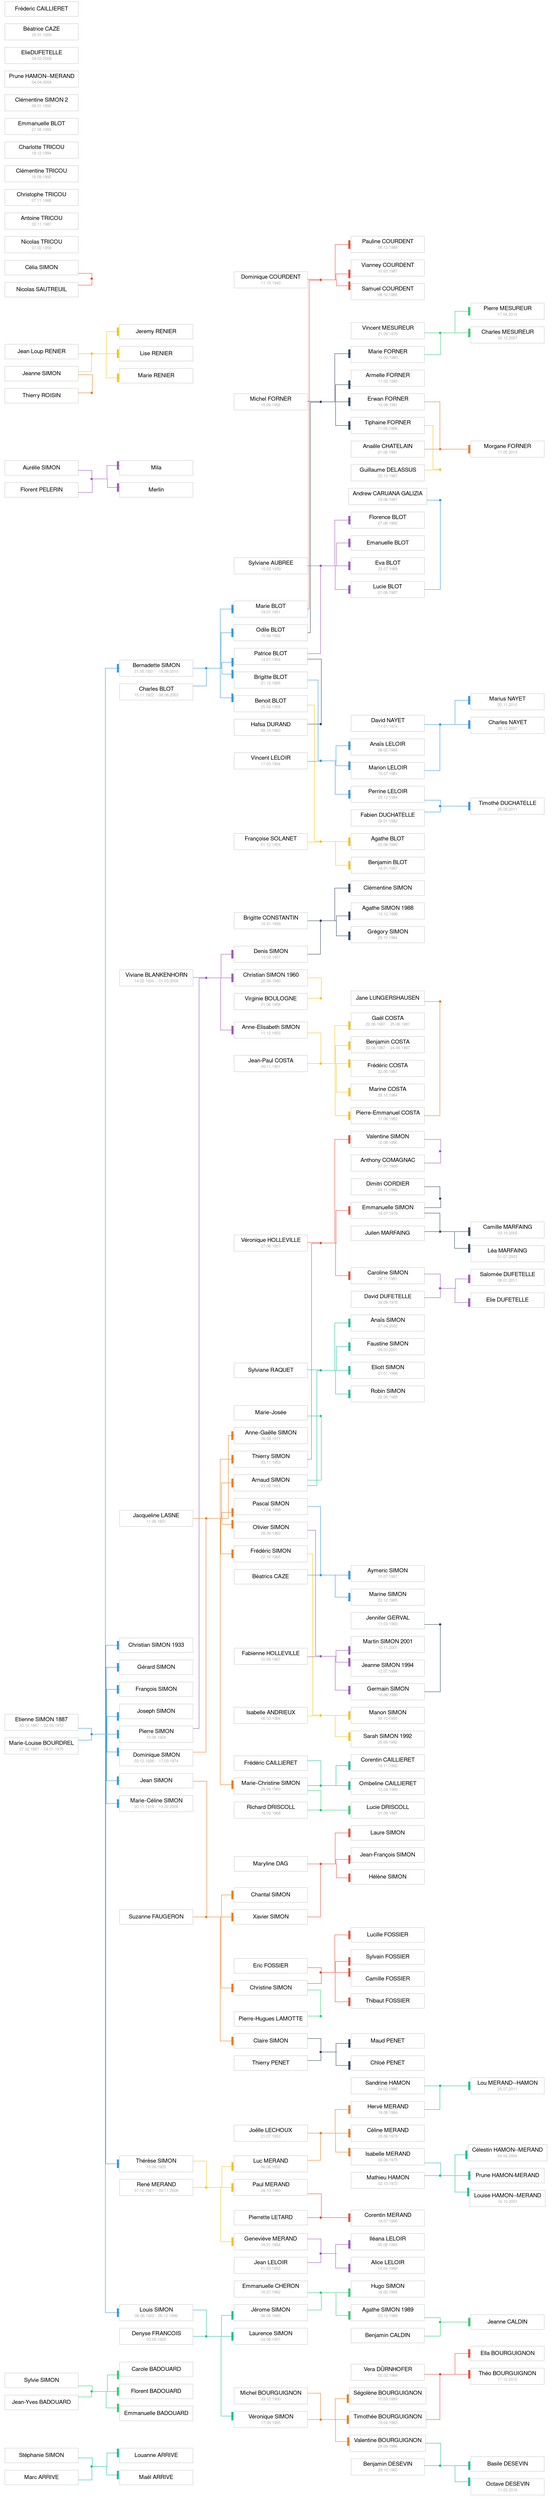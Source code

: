 digraph G {
  edge [
    dir="none"
    color="#cccccc"
  ]
  
  node [
    shape="box"
    style="filled"
    fontname="Helvetica, Arial, sans-serif"
    width=2.5
    fillcolor="white"
    color="#cccccc"
  ]
  
  rankdir="LR"
  ranksep=0.4
  splines="ortho"
  
  subgraph cluster_family_0 {
    label=""
    style="invis"
    margin=0
    
    # Family [Stéphanie SIMON, Marc ARRIVE] -> [Maël ARRIVE, Louanne ARRIVE]
    # -------------------------------------------------------------------------
    
    union_0 [
      fillcolor="#1abc9c"
      shape="circle"
      style="filled"
      penwidth=1
      color="white"
      label=""
      height=0.1
      width=0.1
    ]
    
    {"Stéphanie SIMON", "Marc ARRIVE"} -> union_0 [
      color="#1abc9c"
      weight=2
    ]
    union_0 -> siblings_0 [
      color="#1abc9c"
      weight=3
    ]
    siblings_0 [
      fillcolor="#1abc9c"
      shape="box"
      style="filled"
      label=""
      height=0.005
      penwidth=0
      width=0.1
    ]
    siblings_0 -> {"Maël ARRIVE", "Louanne ARRIVE"} [
      color="#1abc9c"
      dir="forward"
      arrowhead="tee"
      arrowsize=2
      weight=2
    ]
  }
  
  subgraph cluster_family_1 {
    label=""
    style="invis"
    margin=0
    
    # Family [Sylvie SIMON, Jean-Yves BADOUARD] -> [Emmanuelle BADOUARD, Florent BADOUARD, Carole BADOUARD]
    # -------------------------------------------------------------------------
    
    union_1 [
      fillcolor="#2ecc71"
      shape="circle"
      style="filled"
      penwidth=1
      color="white"
      label=""
      height=0.1
      width=0.1
    ]
    
    {"Sylvie SIMON", "Jean-Yves BADOUARD"} -> union_1 [
      color="#2ecc71"
      weight=2
    ]
    union_1 -> siblings_1 [
      color="#2ecc71"
      weight=3
    ]
    siblings_1 [
      fillcolor="#2ecc71"
      shape="box"
      style="filled"
      label=""
      height=0.005
      penwidth=0
      width=0.1
    ]
    siblings_1 -> {"Emmanuelle BADOUARD", "Florent BADOUARD", "Carole BADOUARD"} [
      color="#2ecc71"
      dir="forward"
      arrowhead="tee"
      arrowsize=2
      weight=2
    ]
  }
  
  subgraph cluster_family_2 {
    label=""
    style="invis"
    margin=0
    
    # Family [Bernadette SIMON, Charles BLOT] -> [Marie BLOT, Odile BLOT, Patrice BLOT, Brigitte BLOT, Benoit BLOT]
    # -------------------------------------------------------------------------
    
    union_2 [
      fillcolor="#3498db"
      shape="circle"
      style="filled"
      penwidth=1
      color="white"
      label=""
      height=0.1
      width=0.1
    ]
    
    {"Bernadette SIMON", "Charles BLOT"} -> union_2 [
      color="#3498db"
      weight=2
    ]
    union_2 -> siblings_2 [
      color="#3498db"
      weight=3
    ]
    siblings_2 [
      fillcolor="#3498db"
      shape="box"
      style="filled"
      label=""
      height=0.005
      penwidth=0
      width=0.1
    ]
    siblings_2 -> {"Marie BLOT", "Odile BLOT", "Patrice BLOT", "Brigitte BLOT", "Benoit BLOT"} [
      color="#3498db"
      dir="forward"
      arrowhead="tee"
      arrowsize=2
      weight=2
    ]
  }
  
  subgraph cluster_family_3 {
    label=""
    style="invis"
    margin=0
    
    # Family [Patrice BLOT, Sylviane AUBREE] -> [Lucie BLOT, Eva BLOT, Emanuelle BLOT, Florence BLOT]
    # -------------------------------------------------------------------------
    
    union_3 [
      fillcolor="#9b59b6"
      shape="circle"
      style="filled"
      penwidth=1
      color="white"
      label=""
      height=0.1
      width=0.1
    ]
    
    {"Patrice BLOT", "Sylviane AUBREE"} -> union_3 [
      color="#9b59b6"
      weight=2
    ]
    union_3 -> siblings_3 [
      color="#9b59b6"
      weight=3
    ]
    siblings_3 [
      fillcolor="#9b59b6"
      shape="box"
      style="filled"
      label=""
      height=0.005
      penwidth=0
      width=0.1
    ]
    siblings_3 -> {"Lucie BLOT", "Eva BLOT", "Emanuelle BLOT", "Florence BLOT"} [
      color="#9b59b6"
      dir="forward"
      arrowhead="tee"
      arrowsize=2
      weight=2
    ]
  }
  
  subgraph cluster_family_4 {
    label=""
    style="invis"
    margin=0
    
    # Family [Patrice BLOT, Hafsa DURAND] -> []
    # -------------------------------------------------------------------------
    
    union_4 [
      fillcolor="#34495e"
      shape="circle"
      style="filled"
      penwidth=1
      color="white"
      label=""
      height=0.1
      width=0.1
    ]
    
    {"Patrice BLOT", "Hafsa DURAND"} -> union_4 [
      color="#34495e"
      weight=2
    ]
  }
  
  subgraph cluster_family_5 {
    label=""
    style="invis"
    margin=0
    
    # Family [Benoit BLOT, Françoise SOLANET] -> [Benjamin BLOT, Agathe BLOT]
    # -------------------------------------------------------------------------
    
    union_5 [
      fillcolor="#f1c40f"
      shape="circle"
      style="filled"
      penwidth=1
      color="white"
      label=""
      height=0.1
      width=0.1
    ]
    
    {"Benoit BLOT", "Françoise SOLANET"} -> union_5 [
      color="#f1c40f"
      weight=2
    ]
    union_5 -> siblings_5 [
      color="#f1c40f"
      weight=3
    ]
    siblings_5 [
      fillcolor="#f1c40f"
      shape="box"
      style="filled"
      label=""
      height=0.005
      penwidth=0
      width=0.1
    ]
    siblings_5 -> {"Benjamin BLOT", "Agathe BLOT"} [
      color="#f1c40f"
      dir="forward"
      arrowhead="tee"
      arrowsize=2
      weight=2
    ]
  }
  
  subgraph cluster_family_6 {
    label=""
    style="invis"
    margin=0
    
    # Family [Michel BOURGUIGNON, Véronique SIMON] -> [Timothée BOURGUIGNON, Valentine BOURGUIGNON, Ségolène BOURGUIGNON]
    # -------------------------------------------------------------------------
    
    union_6 [
      fillcolor="#e67e22"
      shape="circle"
      style="filled"
      penwidth=1
      color="white"
      label=""
      height=0.1
      width=0.1
    ]
    
    {"Michel BOURGUIGNON", "Véronique SIMON"} -> union_6 [
      color="#e67e22"
      weight=2
    ]
    union_6 -> siblings_6 [
      color="#e67e22"
      weight=3
    ]
    siblings_6 [
      fillcolor="#e67e22"
      shape="box"
      style="filled"
      label=""
      height=0.005
      penwidth=0
      width=0.1
    ]
    siblings_6 -> {"Timothée BOURGUIGNON", "Valentine BOURGUIGNON", "Ségolène BOURGUIGNON"} [
      color="#e67e22"
      dir="forward"
      arrowhead="tee"
      arrowsize=2
      weight=2
    ]
  }
  
  subgraph cluster_family_7 {
    label=""
    style="invis"
    margin=0
    
    # Family [Timothée BOURGUIGNON, Vera DÜRNHOFER] -> [Théo BOURGUIGNON, Ella BOURGUIGNON]
    # -------------------------------------------------------------------------
    
    union_7 [
      fillcolor="#e74c3c"
      shape="circle"
      style="filled"
      penwidth=1
      color="white"
      label=""
      height=0.1
      width=0.1
    ]
    
    {"Timothée BOURGUIGNON", "Vera DÜRNHOFER"} -> union_7 [
      color="#e74c3c"
      weight=2
    ]
    union_7 -> siblings_7 [
      color="#e74c3c"
      weight=3
    ]
    siblings_7 [
      fillcolor="#e74c3c"
      shape="box"
      style="filled"
      label=""
      height=0.005
      penwidth=0
      width=0.1
    ]
    siblings_7 -> {"Théo BOURGUIGNON", "Ella BOURGUIGNON"} [
      color="#e74c3c"
      dir="forward"
      arrowhead="tee"
      arrowsize=2
      weight=2
    ]
  }
  
  subgraph cluster_family_8 {
    label=""
    style="invis"
    margin=0
    
    # Family [Marie-Christine SIMON, Frédéric CAILLIERET] -> [Ombeline CAILLIERET, Corentin CAILLIERET]
    # -------------------------------------------------------------------------
    
    union_8 [
      fillcolor="#1abc9c"
      shape="circle"
      style="filled"
      penwidth=1
      color="white"
      label=""
      height=0.1
      width=0.1
    ]
    
    {"Marie-Christine SIMON", "Frédéric CAILLIERET"} -> union_8 [
      color="#1abc9c"
      weight=2
    ]
    union_8 -> siblings_8 [
      color="#1abc9c"
      weight=3
    ]
    siblings_8 [
      fillcolor="#1abc9c"
      shape="box"
      style="filled"
      label=""
      height=0.005
      penwidth=0
      width=0.1
    ]
    siblings_8 -> {"Ombeline CAILLIERET", "Corentin CAILLIERET"} [
      color="#1abc9c"
      dir="forward"
      arrowhead="tee"
      arrowsize=2
      weight=2
    ]
  }
  
  subgraph cluster_family_9 {
    label=""
    style="invis"
    margin=0
    
    # Family [Agathe SIMON 1989, Benjamin CALDIN] -> [Jeanne CALDIN]
    # -------------------------------------------------------------------------
    
    union_9 [
      fillcolor="#2ecc71"
      shape="circle"
      style="filled"
      penwidth=1
      color="white"
      label=""
      height=0.1
      width=0.1
    ]
    
    {"Agathe SIMON 1989", "Benjamin CALDIN"} -> union_9 [
      color="#2ecc71"
      weight=2
    ]
    union_9 -> siblings_9 [
      color="#2ecc71"
      weight=3
    ]
    siblings_9 [
      fillcolor="#2ecc71"
      shape="box"
      style="filled"
      label=""
      height=0.005
      penwidth=0
      width=0.1
    ]
    siblings_9 -> {"Jeanne CALDIN"} [
      color="#2ecc71"
      dir="forward"
      arrowhead="tee"
      arrowsize=2
      weight=2
    ]
  }
  
  subgraph cluster_family_10 {
    label=""
    style="invis"
    margin=0
    
    # Family [Lucie BLOT, Andrew CARUANA GALIZIA] -> []
    # -------------------------------------------------------------------------
    
    union_10 [
      fillcolor="#3498db"
      shape="circle"
      style="filled"
      penwidth=1
      color="white"
      label=""
      height=0.1
      width=0.1
    ]
    
    {"Lucie BLOT", "Andrew CARUANA GALIZIA"} -> union_10 [
      color="#3498db"
      weight=2
    ]
  }
  
  subgraph cluster_family_11 {
    label=""
    style="invis"
    margin=0
    
    # Family [Valentine SIMON, Anthony COMAGNAC] -> []
    # -------------------------------------------------------------------------
    
    union_11 [
      fillcolor="#9b59b6"
      shape="circle"
      style="filled"
      penwidth=1
      color="white"
      label=""
      height=0.1
      width=0.1
    ]
    
    {"Valentine SIMON", "Anthony COMAGNAC"} -> union_11 [
      color="#9b59b6"
      weight=2
    ]
  }
  
  subgraph cluster_family_12 {
    label=""
    style="invis"
    margin=0
    
    # Family [Emmanuelle SIMON, Dimitri CORDIER] -> []
    # -------------------------------------------------------------------------
    
    union_12 [
      fillcolor="#34495e"
      shape="circle"
      style="filled"
      penwidth=1
      color="white"
      label=""
      height=0.1
      width=0.1
    ]
    
    {"Emmanuelle SIMON", "Dimitri CORDIER"} -> union_12 [
      color="#34495e"
      weight=2
    ]
  }
  
  subgraph cluster_family_13 {
    label=""
    style="invis"
    margin=0
    
    # Family [Anne-Elisabeth SIMON, Jean-Paul COSTA] -> [Pierre-Emmanuel COSTA, Marine COSTA, Frédéric COSTA, Benjamin COSTA, Gaël COSTA]
    # -------------------------------------------------------------------------
    
    union_13 [
      fillcolor="#f1c40f"
      shape="circle"
      style="filled"
      penwidth=1
      color="white"
      label=""
      height=0.1
      width=0.1
    ]
    
    {"Anne-Elisabeth SIMON", "Jean-Paul COSTA"} -> union_13 [
      color="#f1c40f"
      weight=2
    ]
    union_13 -> siblings_13 [
      color="#f1c40f"
      weight=3
    ]
    siblings_13 [
      fillcolor="#f1c40f"
      shape="box"
      style="filled"
      label=""
      height=0.005
      penwidth=0
      width=0.1
    ]
    siblings_13 -> {"Pierre-Emmanuel COSTA", "Marine COSTA", "Frédéric COSTA", "Benjamin COSTA", "Gaël COSTA"} [
      color="#f1c40f"
      dir="forward"
      arrowhead="tee"
      arrowsize=2
      weight=2
    ]
  }
  
  subgraph cluster_family_14 {
    label=""
    style="invis"
    margin=0
    
    # Family [Pierre-Emmanuel COSTA, Jane LUNGERSHAUSEN] -> []
    # -------------------------------------------------------------------------
    
    union_14 [
      fillcolor="#e67e22"
      shape="circle"
      style="filled"
      penwidth=1
      color="white"
      label=""
      height=0.1
      width=0.1
    ]
    
    {"Pierre-Emmanuel COSTA", "Jane LUNGERSHAUSEN"} -> union_14 [
      color="#e67e22"
      weight=2
    ]
  }
  
  subgraph cluster_family_15 {
    label=""
    style="invis"
    margin=0
    
    # Family [Marie BLOT, Dominique COURDENT] -> [Samuel COURDENT, Vianney COURDENT, Pauline COURDENT]
    # -------------------------------------------------------------------------
    
    union_15 [
      fillcolor="#e74c3c"
      shape="circle"
      style="filled"
      penwidth=1
      color="white"
      label=""
      height=0.1
      width=0.1
    ]
    
    {"Marie BLOT", "Dominique COURDENT"} -> union_15 [
      color="#e74c3c"
      weight=2
    ]
    union_15 -> siblings_15 [
      color="#e74c3c"
      weight=3
    ]
    siblings_15 [
      fillcolor="#e74c3c"
      shape="box"
      style="filled"
      label=""
      height=0.005
      penwidth=0
      width=0.1
    ]
    siblings_15 -> {"Samuel COURDENT", "Vianney COURDENT", "Pauline COURDENT"} [
      color="#e74c3c"
      dir="forward"
      arrowhead="tee"
      arrowsize=2
      weight=2
    ]
  }
  
  subgraph cluster_family_16 {
    label=""
    style="invis"
    margin=0
    
    # Family [Valentine BOURGUIGNON, Benjamin DESEVIN] -> [Octave DESEVIN, Basile DESEVIN]
    # -------------------------------------------------------------------------
    
    union_16 [
      fillcolor="#1abc9c"
      shape="circle"
      style="filled"
      penwidth=1
      color="white"
      label=""
      height=0.1
      width=0.1
    ]
    
    {"Valentine BOURGUIGNON", "Benjamin DESEVIN"} -> union_16 [
      color="#1abc9c"
      weight=2
    ]
    union_16 -> siblings_16 [
      color="#1abc9c"
      weight=3
    ]
    siblings_16 [
      fillcolor="#1abc9c"
      shape="box"
      style="filled"
      label=""
      height=0.005
      penwidth=0
      width=0.1
    ]
    siblings_16 -> {"Octave DESEVIN", "Basile DESEVIN"} [
      color="#1abc9c"
      dir="forward"
      arrowhead="tee"
      arrowsize=2
      weight=2
    ]
  }
  
  subgraph cluster_family_17 {
    label=""
    style="invis"
    margin=0
    
    # Family [Marie-Christine SIMON, Richard DRISCOLL] -> [Lucie DRISCOLL]
    # -------------------------------------------------------------------------
    
    union_17 [
      fillcolor="#2ecc71"
      shape="circle"
      style="filled"
      penwidth=1
      color="white"
      label=""
      height=0.1
      width=0.1
    ]
    
    {"Marie-Christine SIMON", "Richard DRISCOLL"} -> union_17 [
      color="#2ecc71"
      weight=2
    ]
    union_17 -> siblings_17 [
      color="#2ecc71"
      weight=3
    ]
    siblings_17 [
      fillcolor="#2ecc71"
      shape="box"
      style="filled"
      label=""
      height=0.005
      penwidth=0
      width=0.1
    ]
    siblings_17 -> {"Lucie DRISCOLL"} [
      color="#2ecc71"
      dir="forward"
      arrowhead="tee"
      arrowsize=2
      weight=2
    ]
  }
  
  subgraph cluster_family_18 {
    label=""
    style="invis"
    margin=0
    
    # Family [Perrine LELOIR, Fabien DUCHATELLE] -> [Timothé DUCHATELLE]
    # -------------------------------------------------------------------------
    
    union_18 [
      fillcolor="#3498db"
      shape="circle"
      style="filled"
      penwidth=1
      color="white"
      label=""
      height=0.1
      width=0.1
    ]
    
    {"Perrine LELOIR", "Fabien DUCHATELLE"} -> union_18 [
      color="#3498db"
      weight=2
    ]
    union_18 -> siblings_18 [
      color="#3498db"
      weight=3
    ]
    siblings_18 [
      fillcolor="#3498db"
      shape="box"
      style="filled"
      label=""
      height=0.005
      penwidth=0
      width=0.1
    ]
    siblings_18 -> {"Timothé DUCHATELLE"} [
      color="#3498db"
      dir="forward"
      arrowhead="tee"
      arrowsize=2
      weight=2
    ]
  }
  
  subgraph cluster_family_19 {
    label=""
    style="invis"
    margin=0
    
    # Family [Caroline SIMON, David DUFETELLE] -> [Elie DUFETELLE, Salomée DUFETELLE]
    # -------------------------------------------------------------------------
    
    union_19 [
      fillcolor="#9b59b6"
      shape="circle"
      style="filled"
      penwidth=1
      color="white"
      label=""
      height=0.1
      width=0.1
    ]
    
    {"Caroline SIMON", "David DUFETELLE"} -> union_19 [
      color="#9b59b6"
      weight=2
    ]
    union_19 -> siblings_19 [
      color="#9b59b6"
      weight=3
    ]
    siblings_19 [
      fillcolor="#9b59b6"
      shape="box"
      style="filled"
      label=""
      height=0.005
      penwidth=0
      width=0.1
    ]
    siblings_19 -> {"Elie DUFETELLE", "Salomée DUFETELLE"} [
      color="#9b59b6"
      dir="forward"
      arrowhead="tee"
      arrowsize=2
      weight=2
    ]
  }
  
  subgraph cluster_family_20 {
    label=""
    style="invis"
    margin=0
    
    # Family [Odile BLOT, Michel FORNER] -> [Marie FORNER, Erwan FORNER, Armelle FORNER, Tiphaine FORNER]
    # -------------------------------------------------------------------------
    
    union_20 [
      fillcolor="#34495e"
      shape="circle"
      style="filled"
      penwidth=1
      color="white"
      label=""
      height=0.1
      width=0.1
    ]
    
    {"Odile BLOT", "Michel FORNER"} -> union_20 [
      color="#34495e"
      weight=2
    ]
    union_20 -> siblings_20 [
      color="#34495e"
      weight=3
    ]
    siblings_20 [
      fillcolor="#34495e"
      shape="box"
      style="filled"
      label=""
      height=0.005
      penwidth=0
      width=0.1
    ]
    siblings_20 -> {"Marie FORNER", "Erwan FORNER", "Armelle FORNER", "Tiphaine FORNER"} [
      color="#34495e"
      dir="forward"
      arrowhead="tee"
      arrowsize=2
      weight=2
    ]
  }
  
  subgraph cluster_family_21 {
    label=""
    style="invis"
    margin=0
    
    # Family [Tiphaine FORNER, Guillaume DELASSUS] -> []
    # -------------------------------------------------------------------------
    
    union_21 [
      fillcolor="#f1c40f"
      shape="circle"
      style="filled"
      penwidth=1
      color="white"
      label=""
      height=0.1
      width=0.1
    ]
    
    {"Tiphaine FORNER", "Guillaume DELASSUS"} -> union_21 [
      color="#f1c40f"
      weight=2
    ]
  }
  
  subgraph cluster_family_22 {
    label=""
    style="invis"
    margin=0
    
    # Family [Erwan FORNER, Anaële CHATELAIN] -> [Morgane FORNER]
    # -------------------------------------------------------------------------
    
    union_22 [
      fillcolor="#e67e22"
      shape="circle"
      style="filled"
      penwidth=1
      color="white"
      label=""
      height=0.1
      width=0.1
    ]
    
    {"Erwan FORNER", "Anaële CHATELAIN"} -> union_22 [
      color="#e67e22"
      weight=2
    ]
    union_22 -> siblings_22 [
      color="#e67e22"
      weight=3
    ]
    siblings_22 [
      fillcolor="#e67e22"
      shape="box"
      style="filled"
      label=""
      height=0.005
      penwidth=0
      width=0.1
    ]
    siblings_22 -> {"Morgane FORNER"} [
      color="#e67e22"
      dir="forward"
      arrowhead="tee"
      arrowsize=2
      weight=2
    ]
  }
  
  subgraph cluster_family_23 {
    label=""
    style="invis"
    margin=0
    
    # Family [Christine SIMON, Eric FOSSIER] -> [Thibaut FOSSIER, Camille FOSSIER, Sylvain FOSSIER, Lucille FOSSIER]
    # -------------------------------------------------------------------------
    
    union_23 [
      fillcolor="#e74c3c"
      shape="circle"
      style="filled"
      penwidth=1
      color="white"
      label=""
      height=0.1
      width=0.1
    ]
    
    {"Christine SIMON", "Eric FOSSIER"} -> union_23 [
      color="#e74c3c"
      weight=2
    ]
    union_23 -> siblings_23 [
      color="#e74c3c"
      weight=3
    ]
    siblings_23 [
      fillcolor="#e74c3c"
      shape="box"
      style="filled"
      label=""
      height=0.005
      penwidth=0
      width=0.1
    ]
    siblings_23 -> {"Thibaut FOSSIER", "Camille FOSSIER", "Sylvain FOSSIER", "Lucille FOSSIER"} [
      color="#e74c3c"
      dir="forward"
      arrowhead="tee"
      arrowsize=2
      weight=2
    ]
  }
  
  subgraph cluster_family_24 {
    label=""
    style="invis"
    margin=0
    
    # Family [Isabelle MERAND, Mathieu HAMON] -> [Louise HAMON--MERAND, Prune HAMON-MERAND, Célestin HAMON--MERAND]
    # -------------------------------------------------------------------------
    
    union_24 [
      fillcolor="#1abc9c"
      shape="circle"
      style="filled"
      penwidth=1
      color="white"
      label=""
      height=0.1
      width=0.1
    ]
    
    {"Isabelle MERAND", "Mathieu HAMON"} -> union_24 [
      color="#1abc9c"
      weight=2
    ]
    union_24 -> siblings_24 [
      color="#1abc9c"
      weight=3
    ]
    siblings_24 [
      fillcolor="#1abc9c"
      shape="box"
      style="filled"
      label=""
      height=0.005
      penwidth=0
      width=0.1
    ]
    siblings_24 -> {"Louise HAMON--MERAND", "Prune HAMON-MERAND", "Célestin HAMON--MERAND"} [
      color="#1abc9c"
      dir="forward"
      arrowhead="tee"
      arrowsize=2
      weight=2
    ]
  }
  
  subgraph cluster_family_25 {
    label=""
    style="invis"
    margin=0
    
    # Family [Christine SIMON, Pierre-Hugues LAMOTTE] -> []
    # -------------------------------------------------------------------------
    
    union_25 [
      fillcolor="#2ecc71"
      shape="circle"
      style="filled"
      penwidth=1
      color="white"
      label=""
      height=0.1
      width=0.1
    ]
    
    {"Christine SIMON", "Pierre-Hugues LAMOTTE"} -> union_25 [
      color="#2ecc71"
      weight=2
    ]
  }
  
  subgraph cluster_family_26 {
    label=""
    style="invis"
    margin=0
    
    # Family [Brigitte BLOT, Vincent LELOIR] -> [Marion LELOIR, Perrine LELOIR, Anaïs LELOIR]
    # -------------------------------------------------------------------------
    
    union_26 [
      fillcolor="#3498db"
      shape="circle"
      style="filled"
      penwidth=1
      color="white"
      label=""
      height=0.1
      width=0.1
    ]
    
    {"Brigitte BLOT", "Vincent LELOIR"} -> union_26 [
      color="#3498db"
      weight=2
    ]
    union_26 -> siblings_26 [
      color="#3498db"
      weight=3
    ]
    siblings_26 [
      fillcolor="#3498db"
      shape="box"
      style="filled"
      label=""
      height=0.005
      penwidth=0
      width=0.1
    ]
    siblings_26 -> {"Marion LELOIR", "Perrine LELOIR", "Anaïs LELOIR"} [
      color="#3498db"
      dir="forward"
      arrowhead="tee"
      arrowsize=2
      weight=2
    ]
  }
  
  subgraph cluster_family_27 {
    label=""
    style="invis"
    margin=0
    
    # Family [Geneviève MERAND, Jean LELOIR] -> [Alice LELOIR, Iléana LELOIR]
    # -------------------------------------------------------------------------
    
    union_27 [
      fillcolor="#9b59b6"
      shape="circle"
      style="filled"
      penwidth=1
      color="white"
      label=""
      height=0.1
      width=0.1
    ]
    
    {"Geneviève MERAND", "Jean LELOIR"} -> union_27 [
      color="#9b59b6"
      weight=2
    ]
    union_27 -> siblings_27 [
      color="#9b59b6"
      weight=3
    ]
    siblings_27 [
      fillcolor="#9b59b6"
      shape="box"
      style="filled"
      label=""
      height=0.005
      penwidth=0
      width=0.1
    ]
    siblings_27 -> {"Alice LELOIR", "Iléana LELOIR"} [
      color="#9b59b6"
      dir="forward"
      arrowhead="tee"
      arrowsize=2
      weight=2
    ]
  }
  
  subgraph cluster_family_28 {
    label=""
    style="invis"
    margin=0
    
    # Family [Emmanuelle SIMON, Juilen MARFAING] -> [Léa MARFAING, Camille MARFAING]
    # -------------------------------------------------------------------------
    
    union_28 [
      fillcolor="#34495e"
      shape="circle"
      style="filled"
      penwidth=1
      color="white"
      label=""
      height=0.1
      width=0.1
    ]
    
    {"Emmanuelle SIMON", "Juilen MARFAING"} -> union_28 [
      color="#34495e"
      weight=2
    ]
    union_28 -> siblings_28 [
      color="#34495e"
      weight=3
    ]
    siblings_28 [
      fillcolor="#34495e"
      shape="box"
      style="filled"
      label=""
      height=0.005
      penwidth=0
      width=0.1
    ]
    siblings_28 -> {"Léa MARFAING", "Camille MARFAING"} [
      color="#34495e"
      dir="forward"
      arrowhead="tee"
      arrowsize=2
      weight=2
    ]
  }
  
  subgraph cluster_family_29 {
    label=""
    style="invis"
    margin=0
    
    # Family [Thérèse SIMON, René MERAND] -> [Luc MERAND, Geneviève MERAND, Paul MERAND]
    # -------------------------------------------------------------------------
    
    union_29 [
      fillcolor="#f1c40f"
      shape="circle"
      style="filled"
      penwidth=1
      color="white"
      label=""
      height=0.1
      width=0.1
    ]
    
    {"Thérèse SIMON", "René MERAND"} -> union_29 [
      color="#f1c40f"
      weight=2
    ]
    union_29 -> siblings_29 [
      color="#f1c40f"
      weight=3
    ]
    siblings_29 [
      fillcolor="#f1c40f"
      shape="box"
      style="filled"
      label=""
      height=0.005
      penwidth=0
      width=0.1
    ]
    siblings_29 -> {"Luc MERAND", "Geneviève MERAND", "Paul MERAND"} [
      color="#f1c40f"
      dir="forward"
      arrowhead="tee"
      arrowsize=2
      weight=2
    ]
  }
  
  subgraph cluster_family_30 {
    label=""
    style="invis"
    margin=0
    
    # Family [Luc MERAND, Joëlle LECHOUX] -> [Isabelle MERAND, Céline MERAND, Hervé MERAND]
    # -------------------------------------------------------------------------
    
    union_30 [
      fillcolor="#e67e22"
      shape="circle"
      style="filled"
      penwidth=1
      color="white"
      label=""
      height=0.1
      width=0.1
    ]
    
    {"Luc MERAND", "Joëlle LECHOUX"} -> union_30 [
      color="#e67e22"
      weight=2
    ]
    union_30 -> siblings_30 [
      color="#e67e22"
      weight=3
    ]
    siblings_30 [
      fillcolor="#e67e22"
      shape="box"
      style="filled"
      label=""
      height=0.005
      penwidth=0
      width=0.1
    ]
    siblings_30 -> {"Isabelle MERAND", "Céline MERAND", "Hervé MERAND"} [
      color="#e67e22"
      dir="forward"
      arrowhead="tee"
      arrowsize=2
      weight=2
    ]
  }
  
  subgraph cluster_family_31 {
    label=""
    style="invis"
    margin=0
    
    # Family [Paul MERAND, Pierrette LETARD] -> [Corentin MERAND]
    # -------------------------------------------------------------------------
    
    union_31 [
      fillcolor="#e74c3c"
      shape="circle"
      style="filled"
      penwidth=1
      color="white"
      label=""
      height=0.1
      width=0.1
    ]
    
    {"Paul MERAND", "Pierrette LETARD"} -> union_31 [
      color="#e74c3c"
      weight=2
    ]
    union_31 -> siblings_31 [
      color="#e74c3c"
      weight=3
    ]
    siblings_31 [
      fillcolor="#e74c3c"
      shape="box"
      style="filled"
      label=""
      height=0.005
      penwidth=0
      width=0.1
    ]
    siblings_31 -> {"Corentin MERAND"} [
      color="#e74c3c"
      dir="forward"
      arrowhead="tee"
      arrowsize=2
      weight=2
    ]
  }
  
  subgraph cluster_family_32 {
    label=""
    style="invis"
    margin=0
    
    # Family [Hervé MERAND, Sandrine HAMON] -> [Lou MERAND--HAMON]
    # -------------------------------------------------------------------------
    
    union_32 [
      fillcolor="#1abc9c"
      shape="circle"
      style="filled"
      penwidth=1
      color="white"
      label=""
      height=0.1
      width=0.1
    ]
    
    {"Hervé MERAND", "Sandrine HAMON"} -> union_32 [
      color="#1abc9c"
      weight=2
    ]
    union_32 -> siblings_32 [
      color="#1abc9c"
      weight=3
    ]
    siblings_32 [
      fillcolor="#1abc9c"
      shape="box"
      style="filled"
      label=""
      height=0.005
      penwidth=0
      width=0.1
    ]
    siblings_32 -> {"Lou MERAND--HAMON"} [
      color="#1abc9c"
      dir="forward"
      arrowhead="tee"
      arrowsize=2
      weight=2
    ]
  }
  
  subgraph cluster_family_33 {
    label=""
    style="invis"
    margin=0
    
    # Family [Marie FORNER, Vincent MESUREUR] -> [Charles MESUREUR, Pierre MESUREUR]
    # -------------------------------------------------------------------------
    
    union_33 [
      fillcolor="#2ecc71"
      shape="circle"
      style="filled"
      penwidth=1
      color="white"
      label=""
      height=0.1
      width=0.1
    ]
    
    {"Marie FORNER", "Vincent MESUREUR"} -> union_33 [
      color="#2ecc71"
      weight=2
    ]
    union_33 -> siblings_33 [
      color="#2ecc71"
      weight=3
    ]
    siblings_33 [
      fillcolor="#2ecc71"
      shape="box"
      style="filled"
      label=""
      height=0.005
      penwidth=0
      width=0.1
    ]
    siblings_33 -> {"Charles MESUREUR", "Pierre MESUREUR"} [
      color="#2ecc71"
      dir="forward"
      arrowhead="tee"
      arrowsize=2
      weight=2
    ]
  }
  
  subgraph cluster_family_34 {
    label=""
    style="invis"
    margin=0
    
    # Family [Marion LELOIR, David NAYET] -> [Charles NAYET, Marius NAYET]
    # -------------------------------------------------------------------------
    
    union_34 [
      fillcolor="#3498db"
      shape="circle"
      style="filled"
      penwidth=1
      color="white"
      label=""
      height=0.1
      width=0.1
    ]
    
    {"Marion LELOIR", "David NAYET"} -> union_34 [
      color="#3498db"
      weight=2
    ]
    union_34 -> siblings_34 [
      color="#3498db"
      weight=3
    ]
    siblings_34 [
      fillcolor="#3498db"
      shape="box"
      style="filled"
      label=""
      height=0.005
      penwidth=0
      width=0.1
    ]
    siblings_34 -> {"Charles NAYET", "Marius NAYET"} [
      color="#3498db"
      dir="forward"
      arrowhead="tee"
      arrowsize=2
      weight=2
    ]
  }
  
  subgraph cluster_family_35 {
    label=""
    style="invis"
    margin=0
    
    # Family [Aurélie SIMON, Florent PELERIN] -> [Merlin, Mila]
    # -------------------------------------------------------------------------
    
    union_35 [
      fillcolor="#9b59b6"
      shape="circle"
      style="filled"
      penwidth=1
      color="white"
      label=""
      height=0.1
      width=0.1
    ]
    
    {"Aurélie SIMON", "Florent PELERIN"} -> union_35 [
      color="#9b59b6"
      weight=2
    ]
    union_35 -> siblings_35 [
      color="#9b59b6"
      weight=3
    ]
    siblings_35 [
      fillcolor="#9b59b6"
      shape="box"
      style="filled"
      label=""
      height=0.005
      penwidth=0
      width=0.1
    ]
    siblings_35 -> {Merlin, Mila} [
      color="#9b59b6"
      dir="forward"
      arrowhead="tee"
      arrowsize=2
      weight=2
    ]
  }
  
  subgraph cluster_family_36 {
    label=""
    style="invis"
    margin=0
    
    # Family [Claire SIMON, Thierry PENET] -> [Chloé PENET, Maud PENET]
    # -------------------------------------------------------------------------
    
    union_36 [
      fillcolor="#34495e"
      shape="circle"
      style="filled"
      penwidth=1
      color="white"
      label=""
      height=0.1
      width=0.1
    ]
    
    {"Claire SIMON", "Thierry PENET"} -> union_36 [
      color="#34495e"
      weight=2
    ]
    union_36 -> siblings_36 [
      color="#34495e"
      weight=3
    ]
    siblings_36 [
      fillcolor="#34495e"
      shape="box"
      style="filled"
      label=""
      height=0.005
      penwidth=0
      width=0.1
    ]
    siblings_36 -> {"Chloé PENET", "Maud PENET"} [
      color="#34495e"
      dir="forward"
      arrowhead="tee"
      arrowsize=2
      weight=2
    ]
  }
  
  subgraph cluster_family_37 {
    label=""
    style="invis"
    margin=0
    
    # Family [Jeanne SIMON, Jean Loup RENIER] -> [Marie RENIER, Lise RENIER, Jeremy RENIER]
    # -------------------------------------------------------------------------
    
    union_37 [
      fillcolor="#f1c40f"
      shape="circle"
      style="filled"
      penwidth=1
      color="white"
      label=""
      height=0.1
      width=0.1
    ]
    
    {"Jeanne SIMON", "Jean Loup RENIER"} -> union_37 [
      color="#f1c40f"
      weight=2
    ]
    union_37 -> siblings_37 [
      color="#f1c40f"
      weight=3
    ]
    siblings_37 [
      fillcolor="#f1c40f"
      shape="box"
      style="filled"
      label=""
      height=0.005
      penwidth=0
      width=0.1
    ]
    siblings_37 -> {"Marie RENIER", "Lise RENIER", "Jeremy RENIER"} [
      color="#f1c40f"
      dir="forward"
      arrowhead="tee"
      arrowsize=2
      weight=2
    ]
  }
  
  subgraph cluster_family_38 {
    label=""
    style="invis"
    margin=0
    
    # Family [Jeanne SIMON, Thierry ROISIN] -> []
    # -------------------------------------------------------------------------
    
    union_38 [
      fillcolor="#e67e22"
      shape="circle"
      style="filled"
      penwidth=1
      color="white"
      label=""
      height=0.1
      width=0.1
    ]
    
    {"Jeanne SIMON", "Thierry ROISIN"} -> union_38 [
      color="#e67e22"
      weight=2
    ]
  }
  
  subgraph cluster_family_39 {
    label=""
    style="invis"
    margin=0
    
    # Family [Célia SIMON, Nicolas SAUTREUIL] -> []
    # -------------------------------------------------------------------------
    
    union_39 [
      fillcolor="#e74c3c"
      shape="circle"
      style="filled"
      penwidth=1
      color="white"
      label=""
      height=0.1
      width=0.1
    ]
    
    {"Célia SIMON", "Nicolas SAUTREUIL"} -> union_39 [
      color="#e74c3c"
      weight=2
    ]
  }
  
  subgraph cluster_family_40 {
    label=""
    style="invis"
    margin=0
    
    # Family [Louis SIMON, Denyse FRANCOIS] -> [Véronique SIMON, Laurence SIMON, Jérome SIMON]
    # -------------------------------------------------------------------------
    
    union_40 [
      fillcolor="#1abc9c"
      shape="circle"
      style="filled"
      penwidth=1
      color="white"
      label=""
      height=0.1
      width=0.1
    ]
    
    {"Louis SIMON", "Denyse FRANCOIS"} -> union_40 [
      color="#1abc9c"
      weight=2
    ]
    union_40 -> siblings_40 [
      color="#1abc9c"
      weight=3
    ]
    siblings_40 [
      fillcolor="#1abc9c"
      shape="box"
      style="filled"
      label=""
      height=0.005
      penwidth=0
      width=0.1
    ]
    siblings_40 -> {"Véronique SIMON", "Laurence SIMON", "Jérome SIMON"} [
      color="#1abc9c"
      dir="forward"
      arrowhead="tee"
      arrowsize=2
      weight=2
    ]
  }
  
  subgraph cluster_family_41 {
    label=""
    style="invis"
    margin=0
    
    # Family [Jérome SIMON, Emmanuelle CHERON] -> [Agathe SIMON 1989, Hugo SIMON]
    # -------------------------------------------------------------------------
    
    union_41 [
      fillcolor="#2ecc71"
      shape="circle"
      style="filled"
      penwidth=1
      color="white"
      label=""
      height=0.1
      width=0.1
    ]
    
    {"Jérome SIMON", "Emmanuelle CHERON"} -> union_41 [
      color="#2ecc71"
      weight=2
    ]
    union_41 -> siblings_41 [
      color="#2ecc71"
      weight=3
    ]
    siblings_41 [
      fillcolor="#2ecc71"
      shape="box"
      style="filled"
      label=""
      height=0.005
      penwidth=0
      width=0.1
    ]
    siblings_41 -> {"Agathe SIMON 1989", "Hugo SIMON"} [
      color="#2ecc71"
      dir="forward"
      arrowhead="tee"
      arrowsize=2
      weight=2
    ]
  }
  
  subgraph cluster_family_42 {
    label=""
    style="invis"
    margin=0
    
    # Family [Etienne SIMON 1887, Marie-Louise BOURDREL] -> [Marie-Céline SIMON, Bernadette SIMON, Louis SIMON, Pierre SIMON, Thérèse SIMON, Dominique SIMON, Jean SIMON, Joseph SIMON, François SIMON, Gérard SIMON, Christian SIMON 1933]
    # -------------------------------------------------------------------------
    
    union_42 [
      fillcolor="#3498db"
      shape="circle"
      style="filled"
      penwidth=1
      color="white"
      label=""
      height=0.1
      width=0.1
    ]
    
    {"Etienne SIMON 1887", "Marie-Louise BOURDREL"} -> union_42 [
      color="#3498db"
      weight=2
    ]
    union_42 -> siblings_42 [
      color="#3498db"
      weight=3
    ]
    siblings_42 [
      fillcolor="#3498db"
      shape="box"
      style="filled"
      label=""
      height=0.005
      penwidth=0
      width=0.1
    ]
    siblings_42 -> {"Marie-Céline SIMON", "Bernadette SIMON", "Louis SIMON", "Pierre SIMON", "Thérèse SIMON", "Dominique SIMON", "Jean SIMON", "Joseph SIMON", "François SIMON", "Gérard SIMON", "Christian SIMON 1933"} [
      color="#3498db"
      dir="forward"
      arrowhead="tee"
      arrowsize=2
      weight=2
    ]
  }
  
  subgraph cluster_family_43 {
    label=""
    style="invis"
    margin=0
    
    # Family [Pierre SIMON, Viviane BLANKENHORN] -> [Anne-Elisabeth SIMON, Denis SIMON, Christian SIMON 1960]
    # -------------------------------------------------------------------------
    
    union_43 [
      fillcolor="#9b59b6"
      shape="circle"
      style="filled"
      penwidth=1
      color="white"
      label=""
      height=0.1
      width=0.1
    ]
    
    {"Pierre SIMON", "Viviane BLANKENHORN"} -> union_43 [
      color="#9b59b6"
      weight=2
    ]
    union_43 -> siblings_43 [
      color="#9b59b6"
      weight=3
    ]
    siblings_43 [
      fillcolor="#9b59b6"
      shape="box"
      style="filled"
      label=""
      height=0.005
      penwidth=0
      width=0.1
    ]
    siblings_43 -> {"Anne-Elisabeth SIMON", "Denis SIMON", "Christian SIMON 1960"} [
      color="#9b59b6"
      dir="forward"
      arrowhead="tee"
      arrowsize=2
      weight=2
    ]
  }
  
  subgraph cluster_family_44 {
    label=""
    style="invis"
    margin=0
    
    # Family [Denis SIMON, Brigitte CONSTANTIN] -> [Grégory SIMON, Agathe SIMON 1988, Clémentine SIMON]
    # -------------------------------------------------------------------------
    
    union_44 [
      fillcolor="#34495e"
      shape="circle"
      style="filled"
      penwidth=1
      color="white"
      label=""
      height=0.1
      width=0.1
    ]
    
    {"Denis SIMON", "Brigitte CONSTANTIN"} -> union_44 [
      color="#34495e"
      weight=2
    ]
    union_44 -> siblings_44 [
      color="#34495e"
      weight=3
    ]
    siblings_44 [
      fillcolor="#34495e"
      shape="box"
      style="filled"
      label=""
      height=0.005
      penwidth=0
      width=0.1
    ]
    siblings_44 -> {"Grégory SIMON", "Agathe SIMON 1988", "Clémentine SIMON"} [
      color="#34495e"
      dir="forward"
      arrowhead="tee"
      arrowsize=2
      weight=2
    ]
  }
  
  subgraph cluster_family_45 {
    label=""
    style="invis"
    margin=0
    
    # Family [Christian SIMON 1960, Virginie BOULOGNE] -> []
    # -------------------------------------------------------------------------
    
    union_45 [
      fillcolor="#f1c40f"
      shape="circle"
      style="filled"
      penwidth=1
      color="white"
      label=""
      height=0.1
      width=0.1
    ]
    
    {"Christian SIMON 1960", "Virginie BOULOGNE"} -> union_45 [
      color="#f1c40f"
      weight=2
    ]
  }
  
  subgraph cluster_family_46 {
    label=""
    style="invis"
    margin=0
    
    # Family [Dominique SIMON, Jacqueline LASNE] -> [Thierry SIMON, Arnaud SIMON, Pascal SIMON, Marie-Christine SIMON, Olivier SIMON, Frédéric SIMON, Anne-Gaëlle SIMON]
    # -------------------------------------------------------------------------
    
    union_46 [
      fillcolor="#e67e22"
      shape="circle"
      style="filled"
      penwidth=1
      color="white"
      label=""
      height=0.1
      width=0.1
    ]
    
    {"Dominique SIMON", "Jacqueline LASNE"} -> union_46 [
      color="#e67e22"
      weight=2
    ]
    union_46 -> siblings_46 [
      color="#e67e22"
      weight=3
    ]
    siblings_46 [
      fillcolor="#e67e22"
      shape="box"
      style="filled"
      label=""
      height=0.005
      penwidth=0
      width=0.1
    ]
    siblings_46 -> {"Thierry SIMON", "Arnaud SIMON", "Pascal SIMON", "Marie-Christine SIMON", "Olivier SIMON", "Frédéric SIMON", "Anne-Gaëlle SIMON"} [
      color="#e67e22"
      dir="forward"
      arrowhead="tee"
      arrowsize=2
      weight=2
    ]
  }
  
  subgraph cluster_family_47 {
    label=""
    style="invis"
    margin=0
    
    # Family [Thierry SIMON, Véronique HOLLEVILLE] -> [Emmanuelle SIMON, Caroline SIMON, Valentine SIMON]
    # -------------------------------------------------------------------------
    
    union_47 [
      fillcolor="#e74c3c"
      shape="circle"
      style="filled"
      penwidth=1
      color="white"
      label=""
      height=0.1
      width=0.1
    ]
    
    {"Thierry SIMON", "Véronique HOLLEVILLE"} -> union_47 [
      color="#e74c3c"
      weight=2
    ]
    union_47 -> siblings_47 [
      color="#e74c3c"
      weight=3
    ]
    siblings_47 [
      fillcolor="#e74c3c"
      shape="box"
      style="filled"
      label=""
      height=0.005
      penwidth=0
      width=0.1
    ]
    siblings_47 -> {"Emmanuelle SIMON", "Caroline SIMON", "Valentine SIMON"} [
      color="#e74c3c"
      dir="forward"
      arrowhead="tee"
      arrowsize=2
      weight=2
    ]
  }
  
  subgraph cluster_family_48 {
    label=""
    style="invis"
    margin=0
    
    # Family [Arnaud SIMON, Sylviane RAQUET] -> [Robin SIMON, Eliott SIMON, Faustine SIMON, Anaïs SIMON]
    # -------------------------------------------------------------------------
    
    union_48 [
      fillcolor="#1abc9c"
      shape="circle"
      style="filled"
      penwidth=1
      color="white"
      label=""
      height=0.1
      width=0.1
    ]
    
    {"Arnaud SIMON", "Sylviane RAQUET"} -> union_48 [
      color="#1abc9c"
      weight=2
    ]
    union_48 -> siblings_48 [
      color="#1abc9c"
      weight=3
    ]
    siblings_48 [
      fillcolor="#1abc9c"
      shape="box"
      style="filled"
      label=""
      height=0.005
      penwidth=0
      width=0.1
    ]
    siblings_48 -> {"Robin SIMON", "Eliott SIMON", "Faustine SIMON", "Anaïs SIMON"} [
      color="#1abc9c"
      dir="forward"
      arrowhead="tee"
      arrowsize=2
      weight=2
    ]
  }
  
  subgraph cluster_family_49 {
    label=""
    style="invis"
    margin=0
    
    # Family [Arnaud SIMON, Marie-Josée] -> []
    # -------------------------------------------------------------------------
    
    union_49 [
      fillcolor="#2ecc71"
      shape="circle"
      style="filled"
      penwidth=1
      color="white"
      label=""
      height=0.1
      width=0.1
    ]
    
    {"Arnaud SIMON", "Marie-Josée"} -> union_49 [
      color="#2ecc71"
      weight=2
    ]
  }
  
  subgraph cluster_family_50 {
    label=""
    style="invis"
    margin=0
    
    # Family [Pascal SIMON, Béatrics CAZE] -> [Marine SIMON, Aymeric SIMON]
    # -------------------------------------------------------------------------
    
    union_50 [
      fillcolor="#3498db"
      shape="circle"
      style="filled"
      penwidth=1
      color="white"
      label=""
      height=0.1
      width=0.1
    ]
    
    {"Pascal SIMON", "Béatrics CAZE"} -> union_50 [
      color="#3498db"
      weight=2
    ]
    union_50 -> siblings_50 [
      color="#3498db"
      weight=3
    ]
    siblings_50 [
      fillcolor="#3498db"
      shape="box"
      style="filled"
      label=""
      height=0.005
      penwidth=0
      width=0.1
    ]
    siblings_50 -> {"Marine SIMON", "Aymeric SIMON"} [
      color="#3498db"
      dir="forward"
      arrowhead="tee"
      arrowsize=2
      weight=2
    ]
  }
  
  subgraph cluster_family_51 {
    label=""
    style="invis"
    margin=0
    
    # Family [Olivier SIMON, Fabienne HOLLEVILLE] -> [Germain SIMON, Jeanne SIMON 1994, Martin SIMON 2001]
    # -------------------------------------------------------------------------
    
    union_51 [
      fillcolor="#9b59b6"
      shape="circle"
      style="filled"
      penwidth=1
      color="white"
      label=""
      height=0.1
      width=0.1
    ]
    
    {"Olivier SIMON", "Fabienne HOLLEVILLE"} -> union_51 [
      color="#9b59b6"
      weight=2
    ]
    union_51 -> siblings_51 [
      color="#9b59b6"
      weight=3
    ]
    siblings_51 [
      fillcolor="#9b59b6"
      shape="box"
      style="filled"
      label=""
      height=0.005
      penwidth=0
      width=0.1
    ]
    siblings_51 -> {"Germain SIMON", "Jeanne SIMON 1994", "Martin SIMON 2001"} [
      color="#9b59b6"
      dir="forward"
      arrowhead="tee"
      arrowsize=2
      weight=2
    ]
  }
  
  subgraph cluster_family_52 {
    label=""
    style="invis"
    margin=0
    
    # Family [Germain SIMON, Jennifer GERVAL] -> []
    # -------------------------------------------------------------------------
    
    union_52 [
      fillcolor="#34495e"
      shape="circle"
      style="filled"
      penwidth=1
      color="white"
      label=""
      height=0.1
      width=0.1
    ]
    
    {"Germain SIMON", "Jennifer GERVAL"} -> union_52 [
      color="#34495e"
      weight=2
    ]
  }
  
  subgraph cluster_family_53 {
    label=""
    style="invis"
    margin=0
    
    # Family [Frédéric SIMON, Isabelle ANDRIEUX] -> [Sarah SIMON 1992, Manon SIMON]
    # -------------------------------------------------------------------------
    
    union_53 [
      fillcolor="#f1c40f"
      shape="circle"
      style="filled"
      penwidth=1
      color="white"
      label=""
      height=0.1
      width=0.1
    ]
    
    {"Frédéric SIMON", "Isabelle ANDRIEUX"} -> union_53 [
      color="#f1c40f"
      weight=2
    ]
    union_53 -> siblings_53 [
      color="#f1c40f"
      weight=3
    ]
    siblings_53 [
      fillcolor="#f1c40f"
      shape="box"
      style="filled"
      label=""
      height=0.005
      penwidth=0
      width=0.1
    ]
    siblings_53 -> {"Sarah SIMON 1992", "Manon SIMON"} [
      color="#f1c40f"
      dir="forward"
      arrowhead="tee"
      arrowsize=2
      weight=2
    ]
  }
  
  subgraph cluster_family_54 {
    label=""
    style="invis"
    margin=0
    
    # Family [Jean SIMON, Suzanne FAUGERON] -> [Xavier SIMON, Christine SIMON, Claire SIMON, Chantal SIMON]
    # -------------------------------------------------------------------------
    
    union_54 [
      fillcolor="#e67e22"
      shape="circle"
      style="filled"
      penwidth=1
      color="white"
      label=""
      height=0.1
      width=0.1
    ]
    
    {"Jean SIMON", "Suzanne FAUGERON"} -> union_54 [
      color="#e67e22"
      weight=2
    ]
    union_54 -> siblings_54 [
      color="#e67e22"
      weight=3
    ]
    siblings_54 [
      fillcolor="#e67e22"
      shape="box"
      style="filled"
      label=""
      height=0.005
      penwidth=0
      width=0.1
    ]
    siblings_54 -> {"Xavier SIMON", "Christine SIMON", "Claire SIMON", "Chantal SIMON"} [
      color="#e67e22"
      dir="forward"
      arrowhead="tee"
      arrowsize=2
      weight=2
    ]
  }
  
  subgraph cluster_family_55 {
    label=""
    style="invis"
    margin=0
    
    # Family [Xavier SIMON, Maryline DAG] -> [Hélène SIMON, Jean-François SIMON, Laure SIMON]
    # -------------------------------------------------------------------------
    
    union_55 [
      fillcolor="#e74c3c"
      shape="circle"
      style="filled"
      penwidth=1
      color="white"
      label=""
      height=0.1
      width=0.1
    ]
    
    {"Xavier SIMON", "Maryline DAG"} -> union_55 [
      color="#e74c3c"
      weight=2
    ]
    union_55 -> siblings_55 [
      color="#e74c3c"
      weight=3
    ]
    siblings_55 [
      fillcolor="#e74c3c"
      shape="box"
      style="filled"
      label=""
      height=0.005
      penwidth=0
      width=0.1
    ]
    siblings_55 -> {"Hélène SIMON", "Jean-François SIMON", "Laure SIMON"} [
      color="#e74c3c"
      dir="forward"
      arrowhead="tee"
      arrowsize=2
      weight=2
    ]
  }
  "Louis SIMON" [
    label=<<table align="center" border="0" cellpadding="0" cellspacing="2" width="4"><tr><td align="center">Louis SIMON</td></tr><tr><td align="center"><font point-size="10" color="#aaaaaa">06.06.1922 - 28.12.1999</font></td></tr></table>>
  ]
  "Denyse FRANCOIS" [
    label=<<table align="center" border="0" cellpadding="0" cellspacing="2" width="4"><tr><td align="center">Denyse FRANCOIS</td></tr><tr><td align="center"><font point-size="10" color="#aaaaaa">03.05.1925</font></td></tr></table>>
  ]
  "Véronique SIMON" [
    label=<<table align="center" border="0" cellpadding="0" cellspacing="2" width="4"><tr><td align="center">Véronique SIMON</td></tr><tr><td align="center"><font point-size="10" color="#aaaaaa">17.06.1955</font></td></tr></table>>
  ]
  "Michel BOURGUIGNON" [
    label=<<table align="center" border="0" cellpadding="0" cellspacing="2" width="4"><tr><td align="center">Michel BOURGUIGNON</td></tr><tr><td align="center"><font point-size="10" color="#aaaaaa">23.12.1950</font></td></tr></table>>
  ]
  "Timothée BOURGUIGNON" [
    label=<<table align="center" border="0" cellpadding="0" cellspacing="2" width="4"><tr><td align="center">Timothée BOURGUIGNON</td></tr><tr><td align="center"><font point-size="10" color="#aaaaaa">19.04.1983</font></td></tr></table>>
  ]
  "Vera DÜRNHOFER" [
    label=<<table align="center" border="0" cellpadding="0" cellspacing="2" width="4"><tr><td align="center">Vera DÜRNHOFER</td></tr><tr><td align="center"><font point-size="10" color="#aaaaaa">02.02.1984</font></td></tr></table>>
  ]
  "Théo BOURGUIGNON" [
    label=<<table align="center" border="0" cellpadding="0" cellspacing="2" width="4"><tr><td align="center">Théo BOURGUIGNON</td></tr><tr><td align="center"><font point-size="10" color="#aaaaaa">17.12.2012</font></td></tr></table>>
  ]
  "Valentine BOURGUIGNON" [
    label=<<table align="center" border="0" cellpadding="0" cellspacing="2" width="4"><tr><td align="center">Valentine BOURGUIGNON</td></tr><tr><td align="center"><font point-size="10" color="#aaaaaa">29.08.1986</font></td></tr></table>>
  ]
  "Benjamin DESEVIN" [
    label=<<table align="center" border="0" cellpadding="0" cellspacing="2" width="4"><tr><td align="center">Benjamin DESEVIN</td></tr><tr><td align="center"><font point-size="10" color="#aaaaaa">29.10.1983</font></td></tr></table>>
  ]
  "Octave DESEVIN" [
    label=<<table align="center" border="0" cellpadding="0" cellspacing="2" width="4"><tr><td align="center">Octave DESEVIN</td></tr><tr><td align="center"><font point-size="10" color="#aaaaaa">11.02.2016</font></td></tr></table>>
  ]
  "Ségolène BOURGUIGNON" [
    label=<<table align="center" border="0" cellpadding="0" cellspacing="2" width="4"><tr><td align="center">Ségolène BOURGUIGNON</td></tr><tr><td align="center"><font point-size="10" color="#aaaaaa">10.03.1989</font></td></tr></table>>
  ]
  "Laurence SIMON" [
    label=<<table align="center" border="0" cellpadding="0" cellspacing="2" width="4"><tr><td align="center">Laurence SIMON</td></tr><tr><td align="center"><font point-size="10" color="#aaaaaa">04.08.1957</font></td></tr></table>>
  ]
  "Nicolas TRICOU" [
    label=<<table align="center" border="0" cellpadding="0" cellspacing="2" width="4"><tr><td align="center">Nicolas TRICOU</td></tr><tr><td align="center"><font point-size="10" color="#aaaaaa">07.02.1959</font></td></tr></table>>
  ]
  "Antoine TRICOU" [
    label=<<table align="center" border="0" cellpadding="0" cellspacing="2" width="4"><tr><td align="center">Antoine TRICOU</td></tr><tr><td align="center"><font point-size="10" color="#aaaaaa">02.11.1987</font></td></tr></table>>
  ]
  "Christophe TRICOU" [
    label=<<table align="center" border="0" cellpadding="0" cellspacing="2" width="4"><tr><td align="center">Christophe TRICOU</td></tr><tr><td align="center"><font point-size="10" color="#aaaaaa">07.11.1989</font></td></tr></table>>
  ]
  "Clémentine TRICOU" [
    label=<<table align="center" border="0" cellpadding="0" cellspacing="2" width="4"><tr><td align="center">Clémentine TRICOU</td></tr><tr><td align="center"><font point-size="10" color="#aaaaaa">16.09.1992</font></td></tr></table>>
  ]
  "Charlotte TRICOU" [
    label=<<table align="center" border="0" cellpadding="0" cellspacing="2" width="4"><tr><td align="center">Charlotte TRICOU</td></tr><tr><td align="center"><font point-size="10" color="#aaaaaa">18.12.1994</font></td></tr></table>>
  ]
  "Jérome SIMON" [
    label=<<table align="center" border="0" cellpadding="0" cellspacing="2" width="4"><tr><td align="center">Jérome SIMON</td></tr><tr><td align="center"><font point-size="10" color="#aaaaaa">08.05.1960</font></td></tr></table>>
  ]
  "Emmanuelle CHERON" [
    label=<<table align="center" border="0" cellpadding="0" cellspacing="2" width="4"><tr><td align="center">Emmanuelle CHERON</td></tr><tr><td align="center"><font point-size="10" color="#aaaaaa">16.07.1962</font></td></tr></table>>
  ]
  "Agathe SIMON 1989" [
    label=<<table align="center" border="0" cellpadding="0" cellspacing="2" width="4"><tr><td align="center">Agathe SIMON 1989</td></tr><tr><td align="center"><font point-size="10" color="#aaaaaa">23.12.1989</font></td></tr></table>>
  ]
  "Hugo SIMON" [
    label=<<table align="center" border="0" cellpadding="0" cellspacing="2" width="4"><tr><td align="center">Hugo SIMON</td></tr><tr><td align="center"><font point-size="10" color="#aaaaaa">18.02.1993</font></td></tr></table>>
  ]
  "Etienne SIMON 1887" [
    label=<<table align="center" border="0" cellpadding="0" cellspacing="2" width="4"><tr><td align="center">Etienne SIMON 1887</td></tr><tr><td align="center"><font point-size="10" color="#aaaaaa">20.10.1887 -  22.05.1972</font></td></tr></table>>
  ]
  "Marie-Louise BOURDREL" [
    label=<<table align="center" border="0" cellpadding="0" cellspacing="2" width="4"><tr><td align="center">Marie-Louise BOURDREL</td></tr><tr><td align="center"><font point-size="10" color="#aaaaaa">27.02.1897 -  04.01.1975</font></td></tr></table>>
  ]
  "Marie-Céline SIMON" [
    label=<<table align="center" border="0" cellpadding="0" cellspacing="2" width="4"><tr><td align="center">Marie-Céline SIMON</td></tr><tr><td align="center"><font point-size="10" color="#aaaaaa">20.11.1919 -  13.02.2006</font></td></tr></table>>
  ]
  "Bernadette SIMON" [
    label=<<table align="center" border="0" cellpadding="0" cellspacing="2" width="4"><tr><td align="center">Bernadette SIMON</td></tr><tr><td align="center"><font point-size="10" color="#aaaaaa">31.05.1921 -  15.09.2010</font></td></tr></table>>
  ]
  "Charles BLOT" [
    label=<<table align="center" border="0" cellpadding="0" cellspacing="2" width="4"><tr><td align="center">Charles BLOT</td></tr><tr><td align="center"><font point-size="10" color="#aaaaaa">15.11.1922 -  06.08.2003</font></td></tr></table>>
  ]
  "Marie BLOT" [
    label=<<table align="center" border="0" cellpadding="0" cellspacing="2" width="4"><tr><td align="center">Marie BLOT</td></tr><tr><td align="center"><font point-size="10" color="#aaaaaa">19.07.1951</font></td></tr></table>>
  ]
  "Dominique COURDENT" [
    label=<<table align="center" border="0" cellpadding="0" cellspacing="2" width="4"><tr><td align="center">Dominique COURDENT</td></tr><tr><td align="center"><font point-size="10" color="#aaaaaa">11.10.1940</font></td></tr></table>>
  ]
  "Samuel COURDENT" [
    label=<<table align="center" border="0" cellpadding="0" cellspacing="2" width="4"><tr><td align="center">Samuel COURDENT</td></tr><tr><td align="center"><font point-size="10" color="#aaaaaa">08.10.1985</font></td></tr></table>>
  ]
  "Vianney COURDENT" [
    label=<<table align="center" border="0" cellpadding="0" cellspacing="2" width="4"><tr><td align="center">Vianney COURDENT</td></tr><tr><td align="center"><font point-size="10" color="#aaaaaa">10.03.1987</font></td></tr></table>>
  ]
  "Pauline COURDENT" [
    label=<<table align="center" border="0" cellpadding="0" cellspacing="2" width="4"><tr><td align="center">Pauline COURDENT</td></tr><tr><td align="center"><font point-size="10" color="#aaaaaa">06.12.1988</font></td></tr></table>>
  ]
  "Odile BLOT" [
    label=<<table align="center" border="0" cellpadding="0" cellspacing="2" width="4"><tr><td align="center">Odile BLOT</td></tr><tr><td align="center"><font point-size="10" color="#aaaaaa">15.09.1952</font></td></tr></table>>
  ]
  "Michel FORNER" [
    label=<<table align="center" border="0" cellpadding="0" cellspacing="2" width="4"><tr><td align="center">Michel FORNER</td></tr><tr><td align="center"><font point-size="10" color="#aaaaaa">15.09.1956</font></td></tr></table>>
  ]
  "Marie FORNER" [
    label=<<table align="center" border="0" cellpadding="0" cellspacing="2" width="4"><tr><td align="center">Marie FORNER</td></tr><tr><td align="center"><font point-size="10" color="#aaaaaa">15.03.1980</font></td></tr></table>>
  ]
  "Vincent MESUREUR" [
    label=<<table align="center" border="0" cellpadding="0" cellspacing="2" width="4"><tr><td align="center">Vincent MESUREUR</td></tr><tr><td align="center"><font point-size="10" color="#aaaaaa">21.09.1970</font></td></tr></table>>
  ]
  "Charles MESUREUR" [
    label=<<table align="center" border="0" cellpadding="0" cellspacing="2" width="4"><tr><td align="center">Charles MESUREUR</td></tr><tr><td align="center"><font point-size="10" color="#aaaaaa">02.12.2007</font></td></tr></table>>
  ]
  "Pierre MESUREUR" [
    label=<<table align="center" border="0" cellpadding="0" cellspacing="2" width="4"><tr><td align="center">Pierre MESUREUR</td></tr><tr><td align="center"><font point-size="10" color="#aaaaaa">17.04.2014</font></td></tr></table>>
  ]
  "Erwan FORNER" [
    label=<<table align="center" border="0" cellpadding="0" cellspacing="2" width="4"><tr><td align="center">Erwan FORNER</td></tr><tr><td align="center"><font point-size="10" color="#aaaaaa">19.08.1981</font></td></tr></table>>
  ]
  "Anaële CHATELAIN" [
    label=<<table align="center" border="0" cellpadding="0" cellspacing="2" width="4"><tr><td align="center">Anaële CHATELAIN</td></tr><tr><td align="center"><font point-size="10" color="#aaaaaa">21.08.1981</font></td></tr></table>>
  ]
  "Morgane FORNER" [
    label=<<table align="center" border="0" cellpadding="0" cellspacing="2" width="4"><tr><td align="center">Morgane FORNER</td></tr><tr><td align="center"><font point-size="10" color="#aaaaaa">17.05.2013</font></td></tr></table>>
  ]
  "Armelle FORNER" [
    label=<<table align="center" border="0" cellpadding="0" cellspacing="2" width="4"><tr><td align="center">Armelle FORNER</td></tr><tr><td align="center"><font point-size="10" color="#aaaaaa">11.03.1985</font></td></tr></table>>
  ]
  "Tiphaine FORNER" [
    label=<<table align="center" border="0" cellpadding="0" cellspacing="2" width="4"><tr><td align="center">Tiphaine FORNER</td></tr><tr><td align="center"><font point-size="10" color="#aaaaaa">11.05.1988</font></td></tr></table>>
  ]
  "Guillaume DELASSUS" [
    label=<<table align="center" border="0" cellpadding="0" cellspacing="2" width="4"><tr><td align="center">Guillaume DELASSUS</td></tr><tr><td align="center"><font point-size="10" color="#aaaaaa">20.12.1987</font></td></tr></table>>
  ]
  "Patrice BLOT" [
    label=<<table align="center" border="0" cellpadding="0" cellspacing="2" width="4"><tr><td align="center">Patrice BLOT</td></tr><tr><td align="center"><font point-size="10" color="#aaaaaa">14.01.1954</font></td></tr></table>>
  ]
  "Sylviane AUBREE" [
    label=<<table align="center" border="0" cellpadding="0" cellspacing="2" width="4"><tr><td align="center">Sylviane AUBREE</td></tr><tr><td align="center"><font point-size="10" color="#aaaaaa">15.03.1959</font></td></tr></table>>
  ]
  "Lucie BLOT" [
    label=<<table align="center" border="0" cellpadding="0" cellspacing="2" width="4"><tr><td align="center">Lucie BLOT</td></tr><tr><td align="center"><font point-size="10" color="#aaaaaa">21.08.1987</font></td></tr></table>>
  ]
  "Andrew CARUANA GALIZIA" [
    label=<<table align="center" border="0" cellpadding="0" cellspacing="2" width="4"><tr><td align="center">Andrew CARUANA GALIZIA</td></tr><tr><td align="center"><font point-size="10" color="#aaaaaa">18.08.1987</font></td></tr></table>>
  ]
  "Eva BLOT" [
    label=<<table align="center" border="0" cellpadding="0" cellspacing="2" width="4"><tr><td align="center">Eva BLOT</td></tr><tr><td align="center"><font point-size="10" color="#aaaaaa">23.07.1989</font></td></tr></table>>
  ]
  "Emmanuelle BLOT" [
    label=<<table align="center" border="0" cellpadding="0" cellspacing="2" width="4"><tr><td align="center">Emmanuelle BLOT</td></tr><tr><td align="center"><font point-size="10" color="#aaaaaa">27.08.1993</font></td></tr></table>>
  ]
  "Florence BLOT" [
    label=<<table align="center" border="0" cellpadding="0" cellspacing="2" width="4"><tr><td align="center">Florence BLOT</td></tr><tr><td align="center"><font point-size="10" color="#aaaaaa">27.08.1993</font></td></tr></table>>
  ]
  "Hafsa DURAND" [
    label=<<table align="center" border="0" cellpadding="0" cellspacing="2" width="4"><tr><td align="center">Hafsa DURAND</td></tr><tr><td align="center"><font point-size="10" color="#aaaaaa">09.10.1963</font></td></tr></table>>
  ]
  "Brigitte BLOT" [
    label=<<table align="center" border="0" cellpadding="0" cellspacing="2" width="4"><tr><td align="center">Brigitte BLOT</td></tr><tr><td align="center"><font point-size="10" color="#aaaaaa">21.12.1955</font></td></tr></table>>
  ]
  "Vincent LELOIR" [
    label=<<table align="center" border="0" cellpadding="0" cellspacing="2" width="4"><tr><td align="center">Vincent LELOIR</td></tr><tr><td align="center"><font point-size="10" color="#aaaaaa">17.03.1954</font></td></tr></table>>
  ]
  "Marion LELOIR" [
    label=<<table align="center" border="0" cellpadding="0" cellspacing="2" width="4"><tr><td align="center">Marion LELOIR</td></tr><tr><td align="center"><font point-size="10" color="#aaaaaa">15.07.1981</font></td></tr></table>>
  ]
  "David NAYET" [
    label=<<table align="center" border="0" cellpadding="0" cellspacing="2" width="4"><tr><td align="center">David NAYET</td></tr><tr><td align="center"><font point-size="10" color="#aaaaaa">11.01.1974</font></td></tr></table>>
  ]
  "Charles NAYET" [
    label=<<table align="center" border="0" cellpadding="0" cellspacing="2" width="4"><tr><td align="center">Charles NAYET</td></tr><tr><td align="center"><font point-size="10" color="#aaaaaa">26.12.2007</font></td></tr></table>>
  ]
  "Marius NAYET" [
    label=<<table align="center" border="0" cellpadding="0" cellspacing="2" width="4"><tr><td align="center">Marius NAYET</td></tr><tr><td align="center"><font point-size="10" color="#aaaaaa">20.11.2010</font></td></tr></table>>
  ]
  "Perrine LELOIR" [
    label=<<table align="center" border="0" cellpadding="0" cellspacing="2" width="4"><tr><td align="center">Perrine LELOIR</td></tr><tr><td align="center"><font point-size="10" color="#aaaaaa">25.12.1984</font></td></tr></table>>
  ]
  "Fabien DUCHATELLE" [
    label=<<table align="center" border="0" cellpadding="0" cellspacing="2" width="4"><tr><td align="center">Fabien DUCHATELLE</td></tr><tr><td align="center"><font point-size="10" color="#aaaaaa">29.01.1982</font></td></tr></table>>
  ]
  "Timothé DUCHATELLE" [
    label=<<table align="center" border="0" cellpadding="0" cellspacing="2" width="4"><tr><td align="center">Timothé DUCHATELLE</td></tr><tr><td align="center"><font point-size="10" color="#aaaaaa">26.08.2011</font></td></tr></table>>
  ]
  "Anaïs LELOIR" [
    label=<<table align="center" border="0" cellpadding="0" cellspacing="2" width="4"><tr><td align="center">Anaïs LELOIR</td></tr><tr><td align="center"><font point-size="10" color="#aaaaaa">08.02.1988</font></td></tr></table>>
  ]
  "Benoit BLOT" [
    label=<<table align="center" border="0" cellpadding="0" cellspacing="2" width="4"><tr><td align="center">Benoit BLOT</td></tr><tr><td align="center"><font point-size="10" color="#aaaaaa">25.04.1958</font></td></tr></table>>
  ]
  "Françoise SOLANET" [
    label=<<table align="center" border="0" cellpadding="0" cellspacing="2" width="4"><tr><td align="center">Françoise SOLANET</td></tr><tr><td align="center"><font point-size="10" color="#aaaaaa">01.12.1959</font></td></tr></table>>
  ]
  "Benjamin BLOT" [
    label=<<table align="center" border="0" cellpadding="0" cellspacing="2" width="4"><tr><td align="center">Benjamin BLOT</td></tr><tr><td align="center"><font point-size="10" color="#aaaaaa">16.01.1987</font></td></tr></table>>
  ]
  "Agathe BLOT" [
    label=<<table align="center" border="0" cellpadding="0" cellspacing="2" width="4"><tr><td align="center">Agathe BLOT</td></tr><tr><td align="center"><font point-size="10" color="#aaaaaa">03.08.1990</font></td></tr></table>>
  ]
  "Pierre SIMON" [
    label=<<table align="center" border="0" cellpadding="0" cellspacing="2" width="4"><tr><td align="center">Pierre SIMON</td></tr><tr><td align="center"><font point-size="10" color="#aaaaaa">10.06.1924</font></td></tr></table>>
  ]
  "Viviane BLANKENHORN" [
    label=<<table align="center" border="0" cellpadding="0" cellspacing="2" width="4"><tr><td align="center">Viviane BLANKENHORN</td></tr><tr><td align="center"><font point-size="10" color="#aaaaaa">14.02.1934 -  01.03.2009</font></td></tr></table>>
  ]
  "Anne-Elisabeth SIMON" [
    label=<<table align="center" border="0" cellpadding="0" cellspacing="2" width="4"><tr><td align="center">Anne-Elisabeth SIMON</td></tr><tr><td align="center"><font point-size="10" color="#aaaaaa">11.12.1953</font></td></tr></table>>
  ]
  "Jean-Paul COSTA" [
    label=<<table align="center" border="0" cellpadding="0" cellspacing="2" width="4"><tr><td align="center">Jean-Paul COSTA</td></tr><tr><td align="center"><font point-size="10" color="#aaaaaa">09.11.1951</font></td></tr></table>>
  ]
  "Pierre-Emmanuel COSTA" [
    label=<<table align="center" border="0" cellpadding="0" cellspacing="2" width="4"><tr><td align="center">Pierre-Emmanuel COSTA</td></tr><tr><td align="center"><font point-size="10" color="#aaaaaa">17.08.1982</font></td></tr></table>>
  ]
  "Jane LUNGERSHAUSEN" [
    label="Jane LUNGERSHAUSEN"
  ]
  "Marine COSTA" [
    label=<<table align="center" border="0" cellpadding="0" cellspacing="2" width="4"><tr><td align="center">Marine COSTA</td></tr><tr><td align="center"><font point-size="10" color="#aaaaaa">29.10.1984</font></td></tr></table>>
  ]
  "Frédéric COSTA" [
    label=<<table align="center" border="0" cellpadding="0" cellspacing="2" width="4"><tr><td align="center">Frédéric COSTA</td></tr><tr><td align="center"><font point-size="10" color="#aaaaaa">22.06.1987</font></td></tr></table>>
  ]
  "Benjamin COSTA" [
    label=<<table align="center" border="0" cellpadding="0" cellspacing="2" width="4"><tr><td align="center">Benjamin COSTA</td></tr><tr><td align="center"><font point-size="10" color="#aaaaaa">22.06.1987 -  24.06.1987</font></td></tr></table>>
  ]
  "Gaël COSTA" [
    label=<<table align="center" border="0" cellpadding="0" cellspacing="2" width="4"><tr><td align="center">Gaël COSTA</td></tr><tr><td align="center"><font point-size="10" color="#aaaaaa">22.06.1987 -  25.06.1987</font></td></tr></table>>
  ]
  "Denis SIMON" [
    label=<<table align="center" border="0" cellpadding="0" cellspacing="2" width="4"><tr><td align="center">Denis SIMON</td></tr><tr><td align="center"><font point-size="10" color="#aaaaaa">13.03.1957</font></td></tr></table>>
  ]
  "Brigitte CONSTANTIN" [
    label=<<table align="center" border="0" cellpadding="0" cellspacing="2" width="4"><tr><td align="center">Brigitte CONSTANTIN</td></tr><tr><td align="center"><font point-size="10" color="#aaaaaa">10.01.1959</font></td></tr></table>>
  ]
  "Grégory SIMON" [
    label=<<table align="center" border="0" cellpadding="0" cellspacing="2" width="4"><tr><td align="center">Grégory SIMON</td></tr><tr><td align="center"><font point-size="10" color="#aaaaaa">29.10.1984</font></td></tr></table>>
  ]
  "Agathe SIMON 1988" [
    label=<<table align="center" border="0" cellpadding="0" cellspacing="2" width="4"><tr><td align="center">Agathe SIMON 1988</td></tr><tr><td align="center"><font point-size="10" color="#aaaaaa">13.12.1988</font></td></tr></table>>
  ]
  "Clémentine SIMON 2" [
    label=<<table align="center" border="0" cellpadding="0" cellspacing="2" width="4"><tr><td align="center">Clémentine SIMON 2</td></tr><tr><td align="center"><font point-size="10" color="#aaaaaa">08.01.1990</font></td></tr></table>>
  ]
  "Christian SIMON 1960" [
    label=<<table align="center" border="0" cellpadding="0" cellspacing="2" width="4"><tr><td align="center">Christian SIMON 1960</td></tr><tr><td align="center"><font point-size="10" color="#aaaaaa">22.09.1960</font></td></tr></table>>
  ]
  "Virginie BOULOGNE" [
    label=<<table align="center" border="0" cellpadding="0" cellspacing="2" width="4"><tr><td align="center">Virginie BOULOGNE</td></tr><tr><td align="center"><font point-size="10" color="#aaaaaa">21.06.1959</font></td></tr></table>>
  ]
  "Thérèse SIMON" [
    label=<<table align="center" border="0" cellpadding="0" cellspacing="2" width="4"><tr><td align="center">Thérèse SIMON</td></tr><tr><td align="center"><font point-size="10" color="#aaaaaa">10.09.1925</font></td></tr></table>>
  ]
  "René MERAND" [
    label=<<table align="center" border="0" cellpadding="0" cellspacing="2" width="4"><tr><td align="center">René MERAND</td></tr><tr><td align="center"><font point-size="10" color="#aaaaaa">07.12.1921 -  09.11.2006</font></td></tr></table>>
  ]
  "Luc MERAND" [
    label=<<table align="center" border="0" cellpadding="0" cellspacing="2" width="4"><tr><td align="center">Luc MERAND</td></tr><tr><td align="center"><font point-size="10" color="#aaaaaa">06.06.1952</font></td></tr></table>>
  ]
  "Joëlle LECHOUX" [
    label=<<table align="center" border="0" cellpadding="0" cellspacing="2" width="4"><tr><td align="center">Joëlle LECHOUX</td></tr><tr><td align="center"><font point-size="10" color="#aaaaaa">21.07.1953</font></td></tr></table>>
  ]
  "Isabelle MERAND" [
    label=<<table align="center" border="0" cellpadding="0" cellspacing="2" width="4"><tr><td align="center">Isabelle MERAND</td></tr><tr><td align="center"><font point-size="10" color="#aaaaaa">02.06.1975</font></td></tr></table>>
  ]
  "Mathieu HAMON" [
    label=<<table align="center" border="0" cellpadding="0" cellspacing="2" width="4"><tr><td align="center">Mathieu HAMON</td></tr><tr><td align="center"><font point-size="10" color="#aaaaaa">02.10.1972</font></td></tr></table>>
  ]
  "Louise HAMON--MERAND" [
    label=<<table align="center" border="0" cellpadding="0" cellspacing="2" width="4"><tr><td align="center">Louise HAMON--MERAND</td></tr><tr><td align="center"><font point-size="10" color="#aaaaaa">16.10.2001</font></td></tr></table>>
  ]
  "Prune HAMON--MERAND" [
    label=<<table align="center" border="0" cellpadding="0" cellspacing="2" width="4"><tr><td align="center">Prune HAMON--MERAND</td></tr><tr><td align="center"><font point-size="10" color="#aaaaaa">04.04.2004</font></td></tr></table>>
  ]
  "Célestin HAMON--MERAND" [
    label=<<table align="center" border="0" cellpadding="0" cellspacing="2" width="4"><tr><td align="center">Célestin HAMON--MERAND</td></tr><tr><td align="center"><font point-size="10" color="#aaaaaa">04.04.2004</font></td></tr></table>>
  ]
  "Céline MERAND" [
    label=<<table align="center" border="0" cellpadding="0" cellspacing="2" width="4"><tr><td align="center">Céline MERAND</td></tr><tr><td align="center"><font point-size="10" color="#aaaaaa">29.06.1978</font></td></tr></table>>
  ]
  "Hervé MERAND" [
    label=<<table align="center" border="0" cellpadding="0" cellspacing="2" width="4"><tr><td align="center">Hervé MERAND</td></tr><tr><td align="center"><font point-size="10" color="#aaaaaa">19.06.1984</font></td></tr></table>>
  ]
  "Sandrine HAMON" [
    label=<<table align="center" border="0" cellpadding="0" cellspacing="2" width="4"><tr><td align="center">Sandrine HAMON</td></tr><tr><td align="center"><font point-size="10" color="#aaaaaa">04.02.1986</font></td></tr></table>>
  ]
  "Lou MERAND--HAMON" [
    label=<<table align="center" border="0" cellpadding="0" cellspacing="2" width="4"><tr><td align="center">Lou MERAND--HAMON</td></tr><tr><td align="center"><font point-size="10" color="#aaaaaa">25.07.2011</font></td></tr></table>>
  ]
  "Geneviève MERAND" [
    label=<<table align="center" border="0" cellpadding="0" cellspacing="2" width="4"><tr><td align="center">Geneviève MERAND</td></tr><tr><td align="center"><font point-size="10" color="#aaaaaa">18.01.1954</font></td></tr></table>>
  ]
  "Jean LELOIR" [
    label=<<table align="center" border="0" cellpadding="0" cellspacing="2" width="4"><tr><td align="center">Jean LELOIR</td></tr><tr><td align="center"><font point-size="10" color="#aaaaaa">01.03.1953</font></td></tr></table>>
  ]
  "Alice LELOIR" [
    label=<<table align="center" border="0" cellpadding="0" cellspacing="2" width="4"><tr><td align="center">Alice LELOIR</td></tr><tr><td align="center"><font point-size="10" color="#aaaaaa">15.04.1989</font></td></tr></table>>
  ]
  "Iléana LELOIR" [
    label=<<table align="center" border="0" cellpadding="0" cellspacing="2" width="4"><tr><td align="center">Iléana LELOIR</td></tr><tr><td align="center"><font point-size="10" color="#aaaaaa">05.08.1993</font></td></tr></table>>
  ]
  "Paul MERAND" [
    label=<<table align="center" border="0" cellpadding="0" cellspacing="2" width="4"><tr><td align="center">Paul MERAND</td></tr><tr><td align="center"><font point-size="10" color="#aaaaaa">09.10.1960</font></td></tr></table>>
  ]
  "Pierrette LETARD" [
    label="Pierrette LETARD"
  ]
  "Corentin MERAND" [
    label=<<table align="center" border="0" cellpadding="0" cellspacing="2" width="4"><tr><td align="center">Corentin MERAND</td></tr><tr><td align="center"><font point-size="10" color="#aaaaaa">14.07.1995</font></td></tr></table>>
  ]
  "Dominique SIMON" [
    label=<<table align="center" border="0" cellpadding="0" cellspacing="2" width="4"><tr><td align="center">Dominique SIMON</td></tr><tr><td align="center"><font point-size="10" color="#aaaaaa">03.12.1926 -  17.03.1974</font></td></tr></table>>
  ]
  "Jacqueline LASNE" [
    label=<<table align="center" border="0" cellpadding="0" cellspacing="2" width="4"><tr><td align="center">Jacqueline LASNE</td></tr><tr><td align="center"><font point-size="10" color="#aaaaaa">11.06.1931</font></td></tr></table>>
  ]
  "Thierry SIMON" [
    label=<<table align="center" border="0" cellpadding="0" cellspacing="2" width="4"><tr><td align="center">Thierry SIMON</td></tr><tr><td align="center"><font point-size="10" color="#aaaaaa">03.11.1953</font></td></tr></table>>
  ]
  "Véronique HOLLEVILLE" [
    label=<<table align="center" border="0" cellpadding="0" cellspacing="2" width="4"><tr><td align="center">Véronique HOLLEVILLE</td></tr><tr><td align="center"><font point-size="10" color="#aaaaaa">27.06.1957</font></td></tr></table>>
  ]
  "Emmanuelle SIMON" [
    label=<<table align="center" border="0" cellpadding="0" cellspacing="2" width="4"><tr><td align="center">Emmanuelle SIMON</td></tr><tr><td align="center"><font point-size="10" color="#aaaaaa">18.07.1979</font></td></tr></table>>
  ]
  "Juilen MARFAING" [
    label="Juilen MARFAING"
  ]
  "Léa MARFAING" [
    label=<<table align="center" border="0" cellpadding="0" cellspacing="2" width="4"><tr><td align="center">Léa MARFAING</td></tr><tr><td align="center"><font point-size="10" color="#aaaaaa">01.07.2003</font></td></tr></table>>
  ]
  "Camille MARFAING" [
    label=<<table align="center" border="0" cellpadding="0" cellspacing="2" width="4"><tr><td align="center">Camille MARFAING</td></tr><tr><td align="center"><font point-size="10" color="#aaaaaa">03.10.2005</font></td></tr></table>>
  ]
  "Dimitri CORDIER" [
    label=<<table align="center" border="0" cellpadding="0" cellspacing="2" width="4"><tr><td align="center">Dimitri CORDIER</td></tr><tr><td align="center"><font point-size="10" color="#aaaaaa">04.11.1986</font></td></tr></table>>
  ]
  "Caroline SIMON" [
    label=<<table align="center" border="0" cellpadding="0" cellspacing="2" width="4"><tr><td align="center">Caroline SIMON</td></tr><tr><td align="center"><font point-size="10" color="#aaaaaa">09.11.1981</font></td></tr></table>>
  ]
  "David DUFETELLE" [
    label=<<table align="center" border="0" cellpadding="0" cellspacing="2" width="4"><tr><td align="center">David DUFETELLE</td></tr><tr><td align="center"><font point-size="10" color="#aaaaaa">30.09.1978</font></td></tr></table>>
  ]
  "ElieDUFETELLE" [
    label=<<table align="center" border="0" cellpadding="0" cellspacing="2" width="4"><tr><td align="center">ElieDUFETELLE</td></tr><tr><td align="center"><font point-size="10" color="#aaaaaa">09.03.2008</font></td></tr></table>>
  ]
  "Salomée DUFETELLE" [
    label=<<table align="center" border="0" cellpadding="0" cellspacing="2" width="4"><tr><td align="center">Salomée DUFETELLE</td></tr><tr><td align="center"><font point-size="10" color="#aaaaaa">06.01.2011</font></td></tr></table>>
  ]
  "Valentine SIMON" [
    label=<<table align="center" border="0" cellpadding="0" cellspacing="2" width="4"><tr><td align="center">Valentine SIMON</td></tr><tr><td align="center"><font point-size="10" color="#aaaaaa">12.08.1990</font></td></tr></table>>
  ]
  "Anthony COMAGNAC" [
    label=<<table align="center" border="0" cellpadding="0" cellspacing="2" width="4"><tr><td align="center">Anthony COMAGNAC</td></tr><tr><td align="center"><font point-size="10" color="#aaaaaa">07.01.1989</font></td></tr></table>>
  ]
  "Arnaud SIMON" [
    label=<<table align="center" border="0" cellpadding="0" cellspacing="2" width="4"><tr><td align="center">Arnaud SIMON</td></tr><tr><td align="center"><font point-size="10" color="#aaaaaa">03.08.1955</font></td></tr></table>>
  ]
  "Sylviane RAQUET" [
    label="Sylviane RAQUET"
  ]
  "Robin SIMON" [
    label=<<table align="center" border="0" cellpadding="0" cellspacing="2" width="4"><tr><td align="center">Robin SIMON</td></tr><tr><td align="center"><font point-size="10" color="#aaaaaa">25.05.1988</font></td></tr></table>>
  ]
  "Eliott SIMON" [
    label=<<table align="center" border="0" cellpadding="0" cellspacing="2" width="4"><tr><td align="center">Eliott SIMON</td></tr><tr><td align="center"><font point-size="10" color="#aaaaaa">21.01.1996</font></td></tr></table>>
  ]
  "Faustine SIMON" [
    label=<<table align="center" border="0" cellpadding="0" cellspacing="2" width="4"><tr><td align="center">Faustine SIMON</td></tr><tr><td align="center"><font point-size="10" color="#aaaaaa">09.03.2001</font></td></tr></table>>
  ]
  "Anaïs SIMON" [
    label=<<table align="center" border="0" cellpadding="0" cellspacing="2" width="4"><tr><td align="center">Anaïs SIMON</td></tr><tr><td align="center"><font point-size="10" color="#aaaaaa">27.04.2002</font></td></tr></table>>
  ]
  "Marie-Josée" [
    label="Marie-Josée"
  ]
  "Pascal SIMON" [
    label=<<table align="center" border="0" cellpadding="0" cellspacing="2" width="4"><tr><td align="center">Pascal SIMON</td></tr><tr><td align="center"><font point-size="10" color="#aaaaaa">17.04.1958</font></td></tr></table>>
  ]
  "Béatrice CAZE" [
    label=<<table align="center" border="0" cellpadding="0" cellspacing="2" width="4"><tr><td align="center">Béatrice CAZE</td></tr><tr><td align="center"><font point-size="10" color="#aaaaaa">20.01.1959</font></td></tr></table>>
  ]
  "Marine SIMON" [
    label=<<table align="center" border="0" cellpadding="0" cellspacing="2" width="4"><tr><td align="center">Marine SIMON</td></tr><tr><td align="center"><font point-size="10" color="#aaaaaa">23.12.1985</font></td></tr></table>>
  ]
  "Aymeric SIMON" [
    label=<<table align="center" border="0" cellpadding="0" cellspacing="2" width="4"><tr><td align="center">Aymeric SIMON</td></tr><tr><td align="center"><font point-size="10" color="#aaaaaa">10.07.1987</font></td></tr></table>>
  ]
  "Marie-Christine SIMON" [
    label=<<table align="center" border="0" cellpadding="0" cellspacing="2" width="4"><tr><td align="center">Marie-Christine SIMON</td></tr><tr><td align="center"><font point-size="10" color="#aaaaaa">29.04.1960</font></td></tr></table>>
  ]
  "Fréderic CAILLIERET" [
    label="Fréderic CAILLIERET"
  ]
  "Ombeline CAILLIERET" [
    label=<<table align="center" border="0" cellpadding="0" cellspacing="2" width="4"><tr><td align="center">Ombeline CAILLIERET</td></tr><tr><td align="center"><font point-size="10" color="#aaaaaa">12.04.1989</font></td></tr></table>>
  ]
  "Corentin CAILLIERET" [
    label=<<table align="center" border="0" cellpadding="0" cellspacing="2" width="4"><tr><td align="center">Corentin CAILLIERET</td></tr><tr><td align="center"><font point-size="10" color="#aaaaaa">16.11.1992</font></td></tr></table>>
  ]
  "Richard DRISCOLL" [
    label=<<table align="center" border="0" cellpadding="0" cellspacing="2" width="4"><tr><td align="center">Richard DRISCOLL</td></tr><tr><td align="center"><font point-size="10" color="#aaaaaa">16.03.1968</font></td></tr></table>>
  ]
  "Lucie DRISCOLL" [
    label=<<table align="center" border="0" cellpadding="0" cellspacing="2" width="4"><tr><td align="center">Lucie DRISCOLL</td></tr><tr><td align="center"><font point-size="10" color="#aaaaaa">01.09.1997</font></td></tr></table>>
  ]
  "Olivier SIMON" [
    label=<<table align="center" border="0" cellpadding="0" cellspacing="2" width="4"><tr><td align="center">Olivier SIMON</td></tr><tr><td align="center"><font point-size="10" color="#aaaaaa">28.09.1962</font></td></tr></table>>
  ]
  "Fabienne HOLLEVILLE" [
    label=<<table align="center" border="0" cellpadding="0" cellspacing="2" width="4"><tr><td align="center">Fabienne HOLLEVILLE</td></tr><tr><td align="center"><font point-size="10" color="#aaaaaa">10.09.1967</font></td></tr></table>>
  ]
  "Germain SIMON" [
    label=<<table align="center" border="0" cellpadding="0" cellspacing="2" width="4"><tr><td align="center">Germain SIMON</td></tr><tr><td align="center"><font point-size="10" color="#aaaaaa">16.06.1990</font></td></tr></table>>
  ]
  "Jennifer GERVAL" [
    label=<<table align="center" border="0" cellpadding="0" cellspacing="2" width="4"><tr><td align="center">Jennifer GERVAL</td></tr><tr><td align="center"><font point-size="10" color="#aaaaaa">11.03.1993</font></td></tr></table>>
  ]
  "Jeanne SIMON 1994" [
    label=<<table align="center" border="0" cellpadding="0" cellspacing="2" width="4"><tr><td align="center">Jeanne SIMON 1994</td></tr><tr><td align="center"><font point-size="10" color="#aaaaaa">12.07.1994</font></td></tr></table>>
  ]
  "Martin SIMON 2001" [
    label=<<table align="center" border="0" cellpadding="0" cellspacing="2" width="4"><tr><td align="center">Martin SIMON 2001</td></tr><tr><td align="center"><font point-size="10" color="#aaaaaa">10.11.2001</font></td></tr></table>>
  ]
  "Frédéric SIMON" [
    label=<<table align="center" border="0" cellpadding="0" cellspacing="2" width="4"><tr><td align="center">Frédéric SIMON</td></tr><tr><td align="center"><font point-size="10" color="#aaaaaa">22.10.1965</font></td></tr></table>>
  ]
  "Isabelle ANDRIEUX" [
    label=<<table align="center" border="0" cellpadding="0" cellspacing="2" width="4"><tr><td align="center">Isabelle ANDRIEUX</td></tr><tr><td align="center"><font point-size="10" color="#aaaaaa">06.03.1964</font></td></tr></table>>
  ]
  "Sarah SIMON 1992" [
    label=<<table align="center" border="0" cellpadding="0" cellspacing="2" width="4"><tr><td align="center">Sarah SIMON 1992</td></tr><tr><td align="center"><font point-size="10" color="#aaaaaa">29.09.1992</font></td></tr></table>>
  ]
  "Manon SIMON" [
    label=<<table align="center" border="0" cellpadding="0" cellspacing="2" width="4"><tr><td align="center">Manon SIMON</td></tr><tr><td align="center"><font point-size="10" color="#aaaaaa">08.10.1995</font></td></tr></table>>
  ]
  "Anne-Gaëlle SIMON" [
    label=<<table align="center" border="0" cellpadding="0" cellspacing="2" width="4"><tr><td align="center">Anne-Gaëlle SIMON</td></tr><tr><td align="center"><font point-size="10" color="#aaaaaa">09.08.1971</font></td></tr></table>>
  ]
}